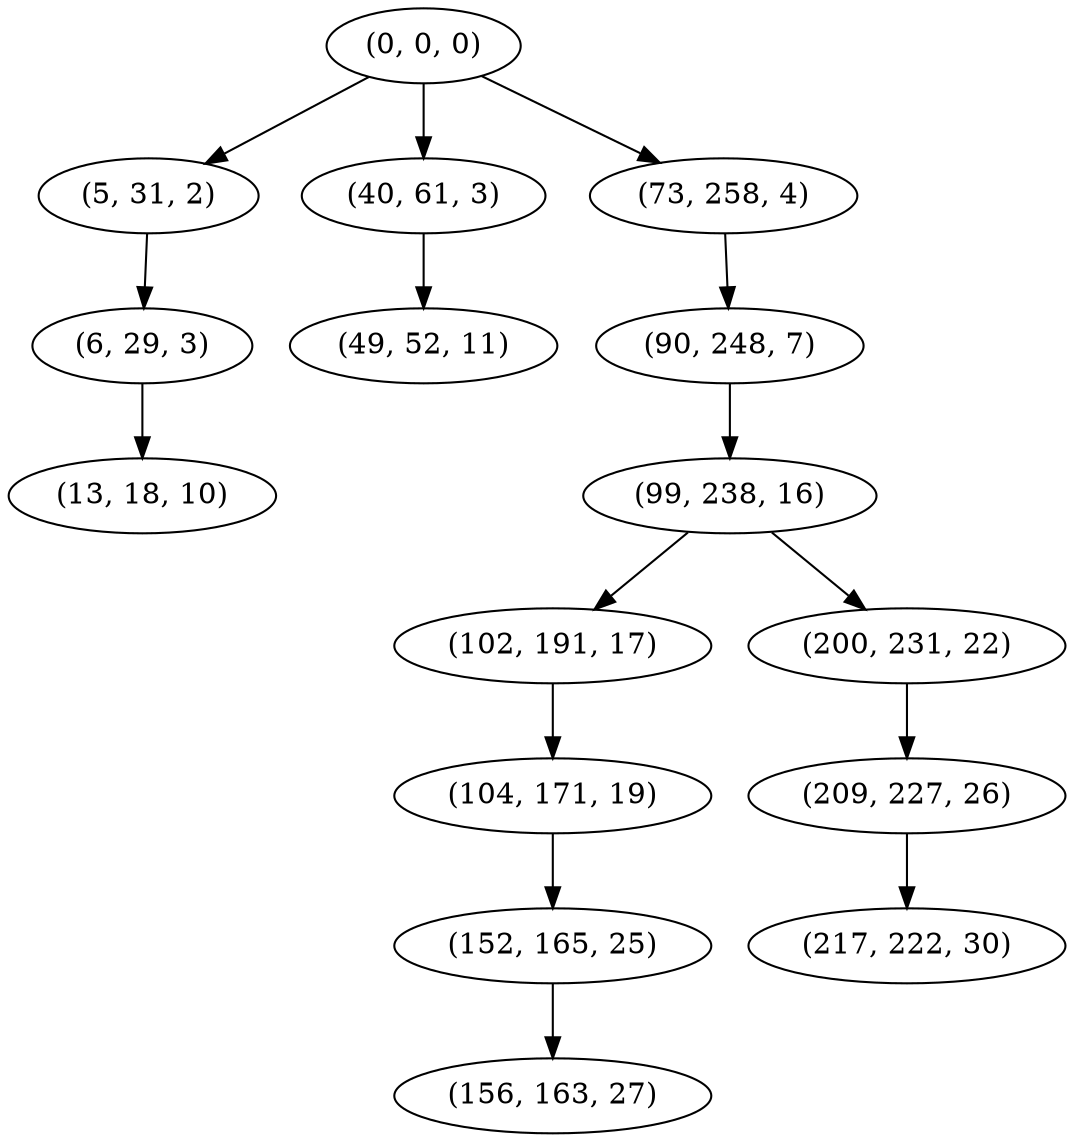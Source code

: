 digraph tree {
    "(0, 0, 0)";
    "(5, 31, 2)";
    "(6, 29, 3)";
    "(13, 18, 10)";
    "(40, 61, 3)";
    "(49, 52, 11)";
    "(73, 258, 4)";
    "(90, 248, 7)";
    "(99, 238, 16)";
    "(102, 191, 17)";
    "(104, 171, 19)";
    "(152, 165, 25)";
    "(156, 163, 27)";
    "(200, 231, 22)";
    "(209, 227, 26)";
    "(217, 222, 30)";
    "(0, 0, 0)" -> "(5, 31, 2)";
    "(0, 0, 0)" -> "(40, 61, 3)";
    "(0, 0, 0)" -> "(73, 258, 4)";
    "(5, 31, 2)" -> "(6, 29, 3)";
    "(6, 29, 3)" -> "(13, 18, 10)";
    "(40, 61, 3)" -> "(49, 52, 11)";
    "(73, 258, 4)" -> "(90, 248, 7)";
    "(90, 248, 7)" -> "(99, 238, 16)";
    "(99, 238, 16)" -> "(102, 191, 17)";
    "(99, 238, 16)" -> "(200, 231, 22)";
    "(102, 191, 17)" -> "(104, 171, 19)";
    "(104, 171, 19)" -> "(152, 165, 25)";
    "(152, 165, 25)" -> "(156, 163, 27)";
    "(200, 231, 22)" -> "(209, 227, 26)";
    "(209, 227, 26)" -> "(217, 222, 30)";
}
